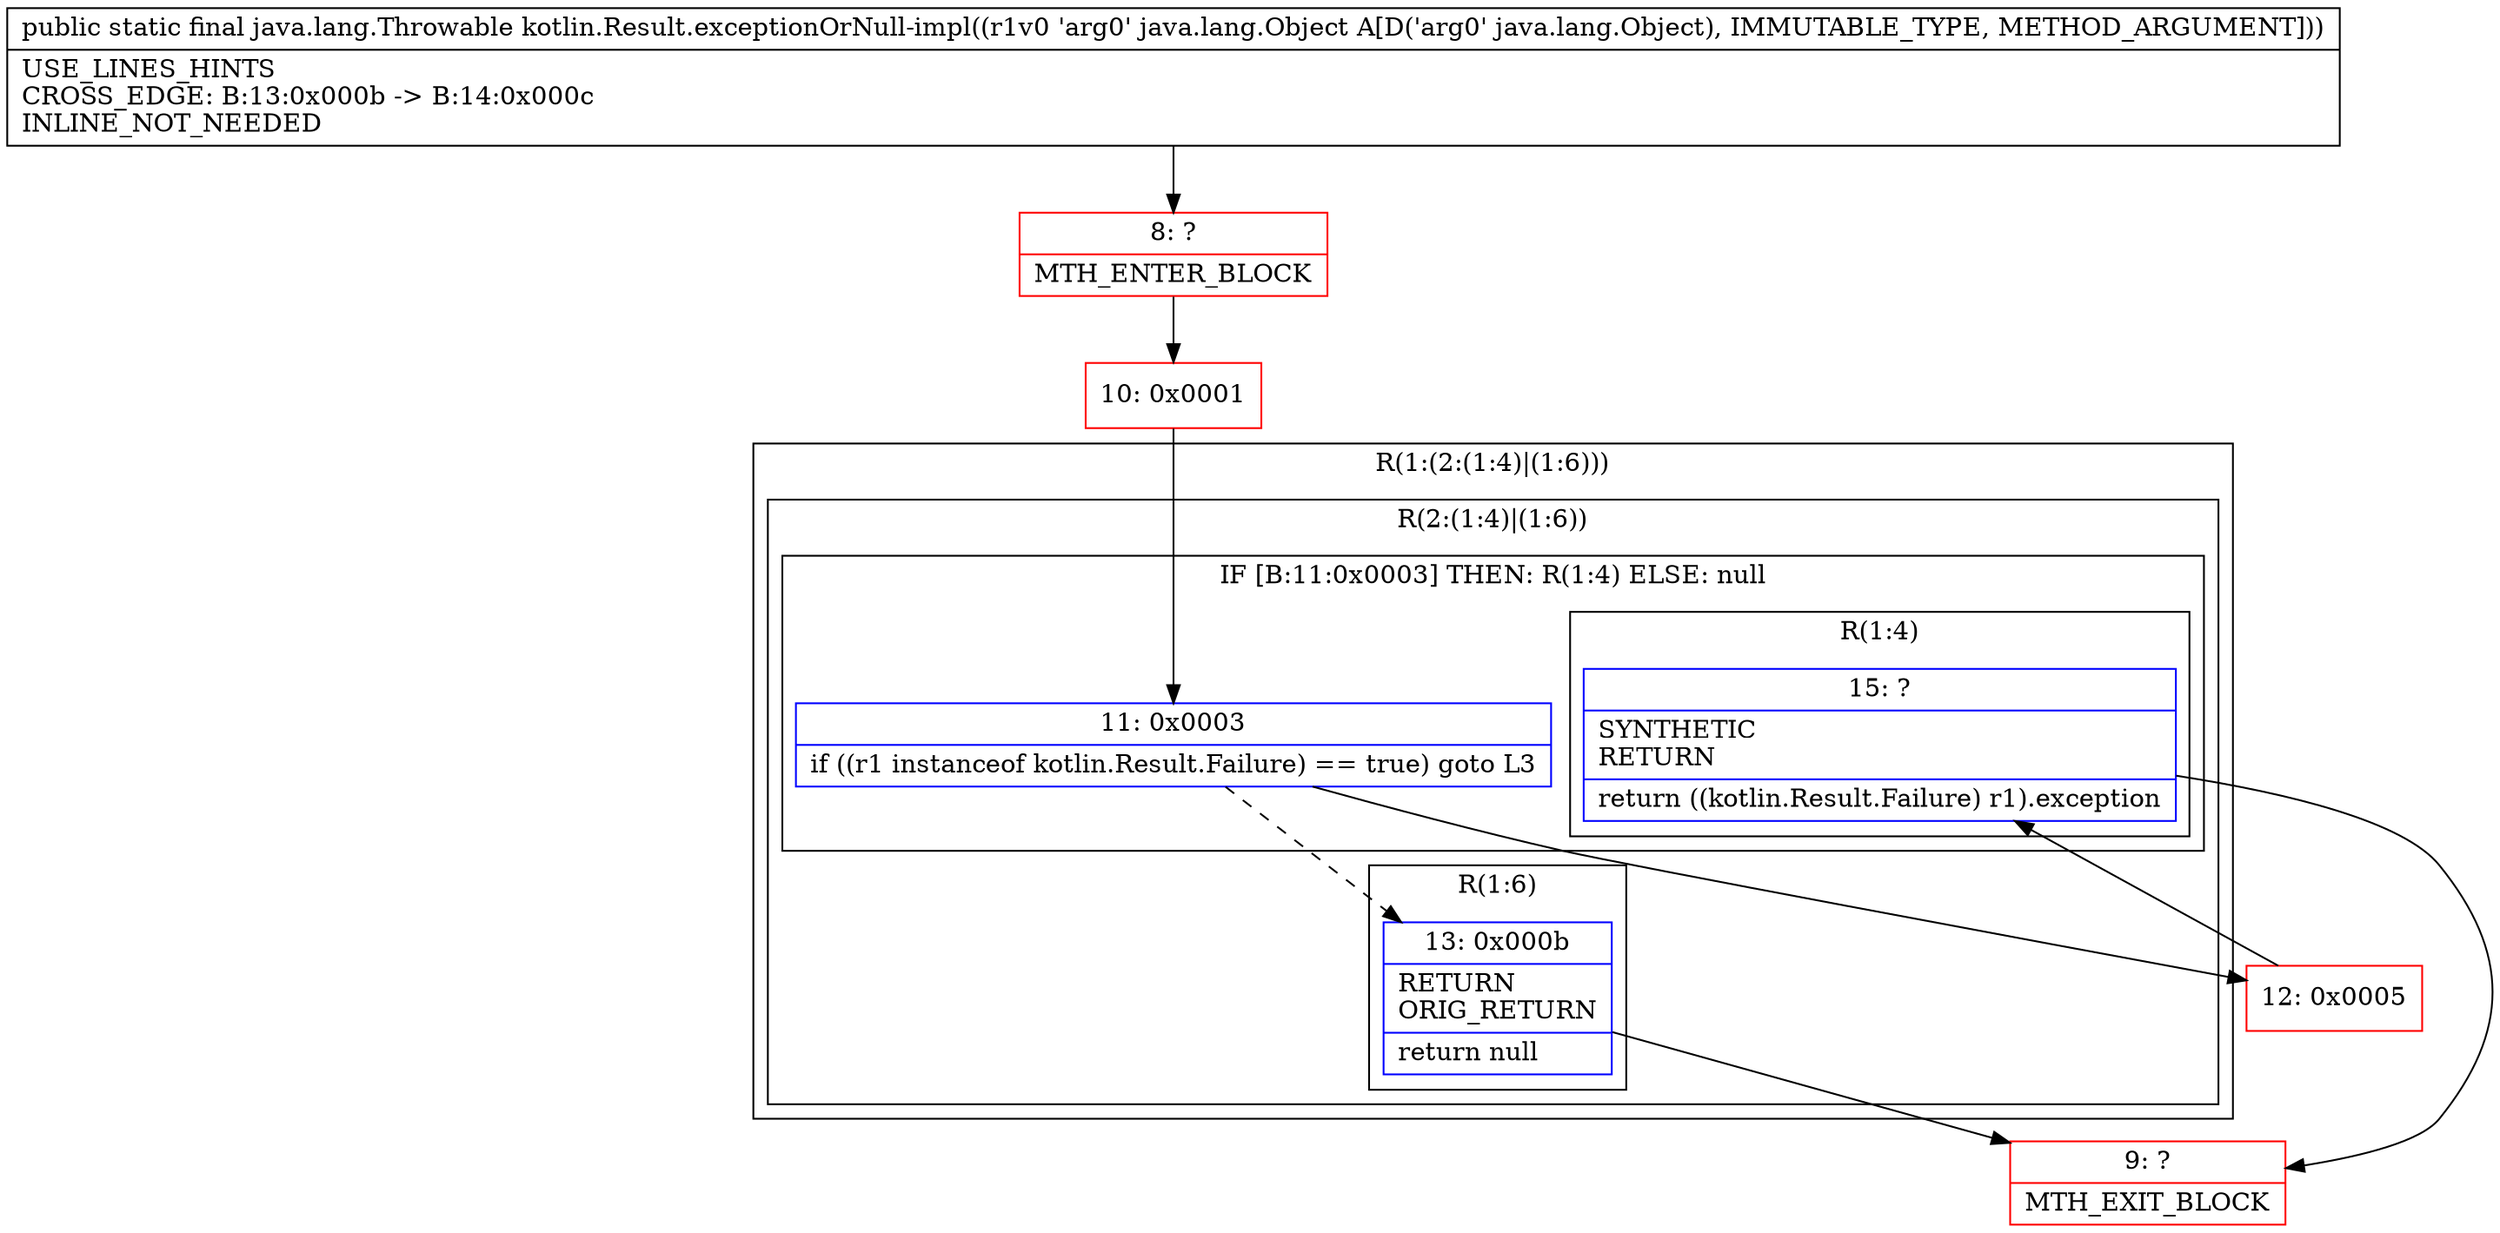 digraph "CFG forkotlin.Result.exceptionOrNull\-impl(Ljava\/lang\/Object;)Ljava\/lang\/Throwable;" {
subgraph cluster_Region_1384076458 {
label = "R(1:(2:(1:4)|(1:6)))";
node [shape=record,color=blue];
subgraph cluster_Region_260456604 {
label = "R(2:(1:4)|(1:6))";
node [shape=record,color=blue];
subgraph cluster_IfRegion_1933524310 {
label = "IF [B:11:0x0003] THEN: R(1:4) ELSE: null";
node [shape=record,color=blue];
Node_11 [shape=record,label="{11\:\ 0x0003|if ((r1 instanceof kotlin.Result.Failure) == true) goto L3\l}"];
subgraph cluster_Region_1259223961 {
label = "R(1:4)";
node [shape=record,color=blue];
Node_15 [shape=record,label="{15\:\ ?|SYNTHETIC\lRETURN\l|return ((kotlin.Result.Failure) r1).exception\l}"];
}
}
subgraph cluster_Region_1677519958 {
label = "R(1:6)";
node [shape=record,color=blue];
Node_13 [shape=record,label="{13\:\ 0x000b|RETURN\lORIG_RETURN\l|return null\l}"];
}
}
}
Node_8 [shape=record,color=red,label="{8\:\ ?|MTH_ENTER_BLOCK\l}"];
Node_10 [shape=record,color=red,label="{10\:\ 0x0001}"];
Node_12 [shape=record,color=red,label="{12\:\ 0x0005}"];
Node_9 [shape=record,color=red,label="{9\:\ ?|MTH_EXIT_BLOCK\l}"];
MethodNode[shape=record,label="{public static final java.lang.Throwable kotlin.Result.exceptionOrNull\-impl((r1v0 'arg0' java.lang.Object A[D('arg0' java.lang.Object), IMMUTABLE_TYPE, METHOD_ARGUMENT]))  | USE_LINES_HINTS\lCROSS_EDGE: B:13:0x000b \-\> B:14:0x000c\lINLINE_NOT_NEEDED\l}"];
MethodNode -> Node_8;Node_11 -> Node_12;
Node_11 -> Node_13[style=dashed];
Node_15 -> Node_9;
Node_13 -> Node_9;
Node_8 -> Node_10;
Node_10 -> Node_11;
Node_12 -> Node_15;
}


